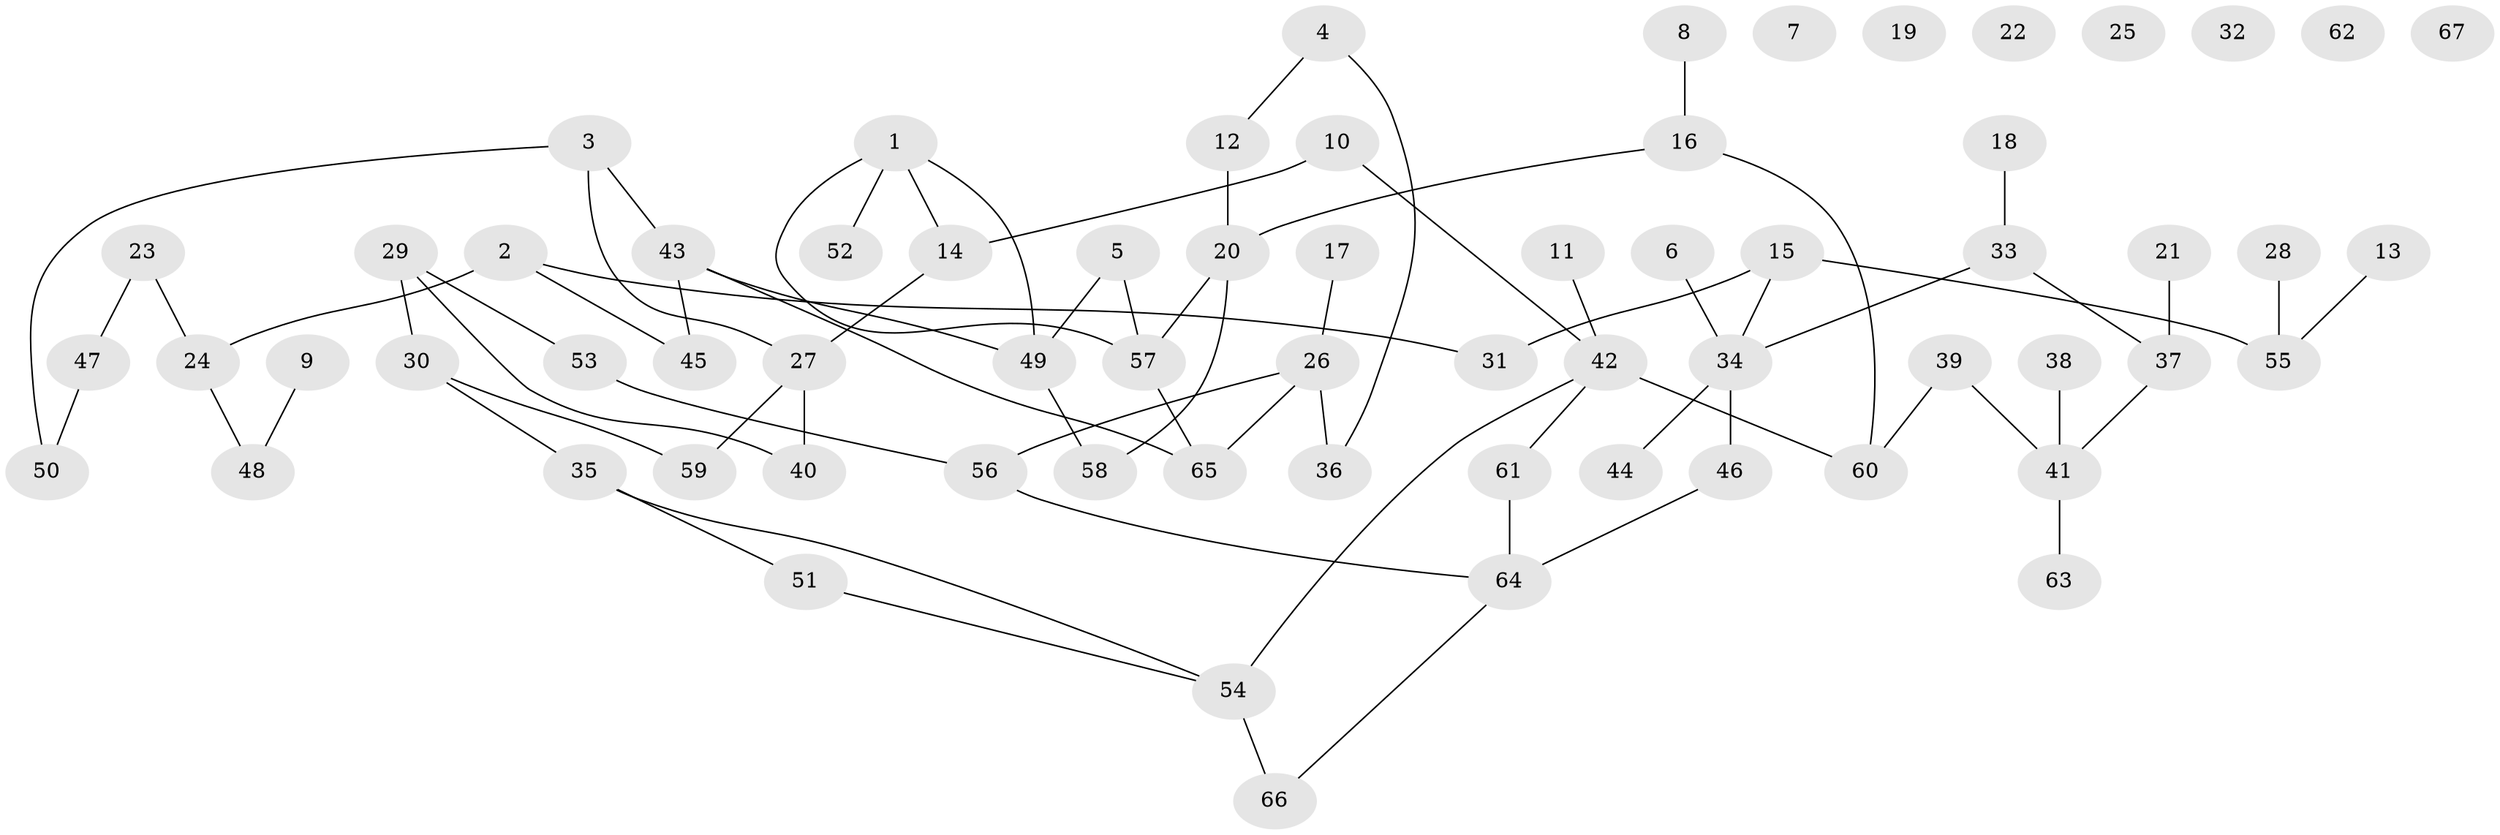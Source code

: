 // coarse degree distribution, {5: 0.09302325581395349, 3: 0.18604651162790697, 2: 0.23255813953488372, 4: 0.11627906976744186, 1: 0.18604651162790697, 0: 0.16279069767441862, 6: 0.023255813953488372}
// Generated by graph-tools (version 1.1) at 2025/23/03/03/25 07:23:27]
// undirected, 67 vertices, 74 edges
graph export_dot {
graph [start="1"]
  node [color=gray90,style=filled];
  1;
  2;
  3;
  4;
  5;
  6;
  7;
  8;
  9;
  10;
  11;
  12;
  13;
  14;
  15;
  16;
  17;
  18;
  19;
  20;
  21;
  22;
  23;
  24;
  25;
  26;
  27;
  28;
  29;
  30;
  31;
  32;
  33;
  34;
  35;
  36;
  37;
  38;
  39;
  40;
  41;
  42;
  43;
  44;
  45;
  46;
  47;
  48;
  49;
  50;
  51;
  52;
  53;
  54;
  55;
  56;
  57;
  58;
  59;
  60;
  61;
  62;
  63;
  64;
  65;
  66;
  67;
  1 -- 14;
  1 -- 49;
  1 -- 52;
  1 -- 57;
  2 -- 24;
  2 -- 31;
  2 -- 45;
  3 -- 27;
  3 -- 43;
  3 -- 50;
  4 -- 12;
  4 -- 36;
  5 -- 49;
  5 -- 57;
  6 -- 34;
  8 -- 16;
  9 -- 48;
  10 -- 14;
  10 -- 42;
  11 -- 42;
  12 -- 20;
  13 -- 55;
  14 -- 27;
  15 -- 31;
  15 -- 34;
  15 -- 55;
  16 -- 20;
  16 -- 60;
  17 -- 26;
  18 -- 33;
  20 -- 57;
  20 -- 58;
  21 -- 37;
  23 -- 24;
  23 -- 47;
  24 -- 48;
  26 -- 36;
  26 -- 56;
  26 -- 65;
  27 -- 40;
  27 -- 59;
  28 -- 55;
  29 -- 30;
  29 -- 40;
  29 -- 53;
  30 -- 35;
  30 -- 59;
  33 -- 34;
  33 -- 37;
  34 -- 44;
  34 -- 46;
  35 -- 51;
  35 -- 54;
  37 -- 41;
  38 -- 41;
  39 -- 41;
  39 -- 60;
  41 -- 63;
  42 -- 54;
  42 -- 60;
  42 -- 61;
  43 -- 45;
  43 -- 49;
  43 -- 65;
  46 -- 64;
  47 -- 50;
  49 -- 58;
  51 -- 54;
  53 -- 56;
  54 -- 66;
  56 -- 64;
  57 -- 65;
  61 -- 64;
  64 -- 66;
}
